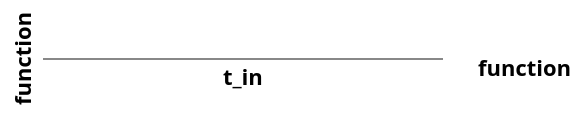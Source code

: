 {
  "$schema": "https://vega.github.io/schema/vega-lite/v5.json",
  "description": "EDIT DATA IN dn.tsx AND CHANGE HOT VERSION",
  "data": { "values": [] },
  "params": [
    {
      "name": "hot",
      "value": 999,
      "bind": { "input": "select", "options": [0, 1, 2, 3, 4, 5, 999] }
    }
  ],
  "transform": [{ "filter": "datum.hot==hot" }],

  "mark": "text",
  "encoding": {
    "x": { "field": "t_in", "type": "quantitative" },
    "y": { "field": "function" },
    "color": { "field": "function" },
    "text": { "field": "value", "type": "quantitative" }
  }
}
